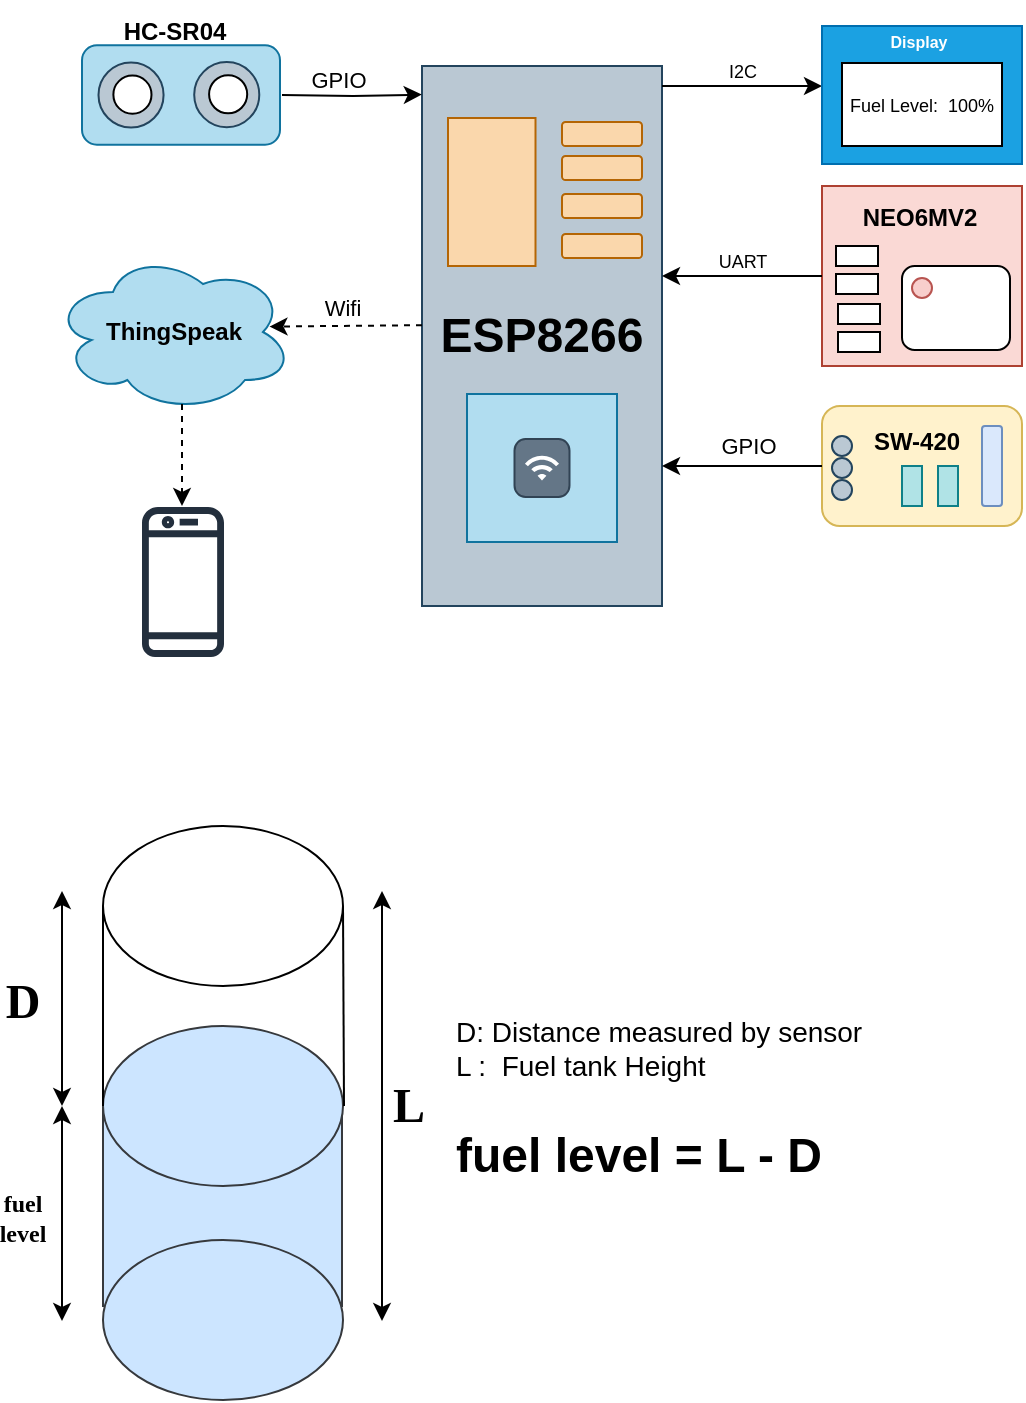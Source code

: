 <mxfile version="24.7.8">
  <diagram name="Page-1" id="eJpjv4vASID9CQYgzOMT">
    <mxGraphModel dx="707" dy="470" grid="1" gridSize="10" guides="1" tooltips="1" connect="1" arrows="1" fold="1" page="1" pageScale="1" pageWidth="2000" pageHeight="2000" math="0" shadow="0">
      <root>
        <mxCell id="0" />
        <mxCell id="1" parent="0" />
        <mxCell id="4gEAP7wL-UCpWRWXfb-O-86" value="" style="rounded=0;whiteSpace=wrap;html=1;fillColor=#cce5ff;strokeColor=#36393d;" vertex="1" parent="1">
          <mxGeometry x="120.5" y="650" width="119.5" height="100" as="geometry" />
        </mxCell>
        <mxCell id="4gEAP7wL-UCpWRWXfb-O-1" value="&lt;font style=&quot;font-size: 24px;&quot;&gt;&lt;b style=&quot;&quot;&gt;ESP8266&lt;/b&gt;&lt;/font&gt;" style="rounded=0;whiteSpace=wrap;html=1;fillColor=#bac8d3;strokeColor=#23445d;" vertex="1" parent="1">
          <mxGeometry x="280" y="130" width="120" height="270" as="geometry" />
        </mxCell>
        <mxCell id="4gEAP7wL-UCpWRWXfb-O-4" value="" style="endArrow=classic;html=1;rounded=0;" edge="1" parent="1">
          <mxGeometry width="50" height="50" relative="1" as="geometry">
            <mxPoint x="400" y="140" as="sourcePoint" />
            <mxPoint x="480" y="140" as="targetPoint" />
          </mxGeometry>
        </mxCell>
        <mxCell id="4gEAP7wL-UCpWRWXfb-O-5" value="&lt;font style=&quot;font-size: 9px;&quot;&gt;I2C&lt;/font&gt;" style="edgeLabel;html=1;align=center;verticalAlign=middle;resizable=0;points=[];" vertex="1" connectable="0" parent="4gEAP7wL-UCpWRWXfb-O-4">
          <mxGeometry x="-0.009" y="-2" relative="1" as="geometry">
            <mxPoint y="-10" as="offset" />
          </mxGeometry>
        </mxCell>
        <mxCell id="4gEAP7wL-UCpWRWXfb-O-6" value="" style="rounded=0;whiteSpace=wrap;html=1;fillColor=#1ba1e2;strokeColor=#006EAF;fontColor=#ffffff;" vertex="1" parent="1">
          <mxGeometry x="480" y="110" width="100" height="69" as="geometry" />
        </mxCell>
        <mxCell id="4gEAP7wL-UCpWRWXfb-O-7" value="&lt;font style=&quot;font-size: 9px;&quot;&gt;Fuel Level:&amp;nbsp; 100%&lt;/font&gt;" style="rounded=0;whiteSpace=wrap;html=1;align=center;" vertex="1" parent="1">
          <mxGeometry x="490" y="128.5" width="80" height="41.5" as="geometry" />
        </mxCell>
        <mxCell id="4gEAP7wL-UCpWRWXfb-O-8" value="&lt;font color=&quot;#ffffff&quot; style=&quot;font-size: 8px;&quot;&gt;&lt;b&gt;Display&lt;/b&gt;&lt;/font&gt;" style="text;html=1;align=center;verticalAlign=middle;resizable=0;points=[];autosize=1;strokeColor=none;fillColor=none;" vertex="1" parent="1">
          <mxGeometry x="503" y="102" width="50" height="30" as="geometry" />
        </mxCell>
        <mxCell id="4gEAP7wL-UCpWRWXfb-O-9" value="" style="rounded=0;whiteSpace=wrap;html=1;fillColor=#fad9d5;strokeColor=#ae4132;" vertex="1" parent="1">
          <mxGeometry x="480" y="190" width="100" height="90" as="geometry" />
        </mxCell>
        <mxCell id="4gEAP7wL-UCpWRWXfb-O-10" value="" style="rounded=1;whiteSpace=wrap;html=1;" vertex="1" parent="1">
          <mxGeometry x="520" y="230" width="54" height="42" as="geometry" />
        </mxCell>
        <mxCell id="4gEAP7wL-UCpWRWXfb-O-11" value="" style="ellipse;whiteSpace=wrap;html=1;aspect=fixed;fillColor=#f8cecc;strokeColor=#b85450;" vertex="1" parent="1">
          <mxGeometry x="525" y="236" width="10" height="10" as="geometry" />
        </mxCell>
        <mxCell id="4gEAP7wL-UCpWRWXfb-O-12" value="" style="endArrow=classic;html=1;rounded=0;exitX=0;exitY=0.5;exitDx=0;exitDy=0;entryX=1;entryY=0.5;entryDx=0;entryDy=0;" edge="1" parent="1" source="4gEAP7wL-UCpWRWXfb-O-9">
          <mxGeometry width="50" height="50" relative="1" as="geometry">
            <mxPoint x="320" y="270" as="sourcePoint" />
            <mxPoint x="400" y="235" as="targetPoint" />
          </mxGeometry>
        </mxCell>
        <mxCell id="4gEAP7wL-UCpWRWXfb-O-13" value="&lt;font style=&quot;font-size: 9px;&quot;&gt;UART&lt;/font&gt;" style="edgeLabel;html=1;align=center;verticalAlign=middle;resizable=0;points=[];" vertex="1" connectable="0" parent="4gEAP7wL-UCpWRWXfb-O-12">
          <mxGeometry x="-0.101" y="-1" relative="1" as="geometry">
            <mxPoint x="-4" y="-7" as="offset" />
          </mxGeometry>
        </mxCell>
        <mxCell id="4gEAP7wL-UCpWRWXfb-O-14" value="&lt;b&gt;NEO6MV2&lt;/b&gt;" style="text;html=1;align=center;verticalAlign=middle;whiteSpace=wrap;rounded=0;" vertex="1" parent="1">
          <mxGeometry x="499" y="191" width="60" height="30" as="geometry" />
        </mxCell>
        <mxCell id="4gEAP7wL-UCpWRWXfb-O-17" value="" style="rounded=0;whiteSpace=wrap;html=1;" vertex="1" parent="1">
          <mxGeometry x="487" y="220" width="21" height="10" as="geometry" />
        </mxCell>
        <mxCell id="4gEAP7wL-UCpWRWXfb-O-18" value="" style="rounded=0;whiteSpace=wrap;html=1;" vertex="1" parent="1">
          <mxGeometry x="487" y="234" width="21" height="10" as="geometry" />
        </mxCell>
        <mxCell id="4gEAP7wL-UCpWRWXfb-O-19" value="" style="rounded=0;whiteSpace=wrap;html=1;" vertex="1" parent="1">
          <mxGeometry x="488" y="249" width="21" height="10" as="geometry" />
        </mxCell>
        <mxCell id="4gEAP7wL-UCpWRWXfb-O-20" value="" style="rounded=0;whiteSpace=wrap;html=1;" vertex="1" parent="1">
          <mxGeometry x="488" y="263" width="21" height="10" as="geometry" />
        </mxCell>
        <mxCell id="4gEAP7wL-UCpWRWXfb-O-22" value="" style="rounded=1;whiteSpace=wrap;html=1;fillColor=#fff2cc;strokeColor=#d6b656;" vertex="1" parent="1">
          <mxGeometry x="480" y="300" width="100" height="60" as="geometry" />
        </mxCell>
        <mxCell id="4gEAP7wL-UCpWRWXfb-O-25" value="" style="endArrow=classic;html=1;rounded=0;exitX=0;exitY=0.5;exitDx=0;exitDy=0;" edge="1" parent="1" source="4gEAP7wL-UCpWRWXfb-O-22">
          <mxGeometry width="50" height="50" relative="1" as="geometry">
            <mxPoint x="400" y="310" as="sourcePoint" />
            <mxPoint x="400" y="330" as="targetPoint" />
          </mxGeometry>
        </mxCell>
        <mxCell id="4gEAP7wL-UCpWRWXfb-O-49" value="GPIO" style="edgeLabel;html=1;align=center;verticalAlign=middle;resizable=0;points=[];" vertex="1" connectable="0" parent="4gEAP7wL-UCpWRWXfb-O-25">
          <mxGeometry x="-0.069" y="-1" relative="1" as="geometry">
            <mxPoint y="-9" as="offset" />
          </mxGeometry>
        </mxCell>
        <mxCell id="4gEAP7wL-UCpWRWXfb-O-29" value="" style="rounded=1;whiteSpace=wrap;html=1;fillColor=#dae8fc;strokeColor=#6c8ebf;" vertex="1" parent="1">
          <mxGeometry x="560" y="310" width="10" height="40" as="geometry" />
        </mxCell>
        <mxCell id="4gEAP7wL-UCpWRWXfb-O-30" value="&lt;font style=&quot;font-size: 12px;&quot;&gt;&lt;b&gt;SW-420&lt;/b&gt;&lt;/font&gt;" style="text;html=1;align=center;verticalAlign=middle;resizable=0;points=[];autosize=1;strokeColor=none;fillColor=none;" vertex="1" parent="1">
          <mxGeometry x="492" y="303" width="70" height="30" as="geometry" />
        </mxCell>
        <mxCell id="4gEAP7wL-UCpWRWXfb-O-33" value="" style="rounded=0;whiteSpace=wrap;html=1;fillColor=#b0e3e6;rotation=0;strokeColor=#0e8088;" vertex="1" parent="1">
          <mxGeometry x="520" y="330" width="10" height="20" as="geometry" />
        </mxCell>
        <mxCell id="4gEAP7wL-UCpWRWXfb-O-34" value="" style="rounded=0;whiteSpace=wrap;html=1;fillColor=#b0e3e6;rotation=0;strokeColor=#0e8088;" vertex="1" parent="1">
          <mxGeometry x="538" y="330" width="10" height="20" as="geometry" />
        </mxCell>
        <mxCell id="4gEAP7wL-UCpWRWXfb-O-35" value="" style="ellipse;whiteSpace=wrap;html=1;aspect=fixed;fillColor=#bac8d3;strokeColor=#23445d;" vertex="1" parent="1">
          <mxGeometry x="485" y="315" width="10" height="10" as="geometry" />
        </mxCell>
        <mxCell id="4gEAP7wL-UCpWRWXfb-O-36" value="" style="ellipse;whiteSpace=wrap;html=1;aspect=fixed;fillColor=#bac8d3;strokeColor=#23445d;" vertex="1" parent="1">
          <mxGeometry x="485" y="326" width="10" height="10" as="geometry" />
        </mxCell>
        <mxCell id="4gEAP7wL-UCpWRWXfb-O-37" value="" style="ellipse;whiteSpace=wrap;html=1;aspect=fixed;fillColor=#bac8d3;strokeColor=#23445d;" vertex="1" parent="1">
          <mxGeometry x="485" y="337" width="10" height="10" as="geometry" />
        </mxCell>
        <mxCell id="4gEAP7wL-UCpWRWXfb-O-41" value="" style="rounded=0;whiteSpace=wrap;html=1;fillColor=#b1ddf0;strokeColor=#10739e;" vertex="1" parent="1">
          <mxGeometry x="302.5" y="294" width="75" height="74" as="geometry" />
        </mxCell>
        <mxCell id="4gEAP7wL-UCpWRWXfb-O-43" value="" style="rounded=1;whiteSpace=wrap;html=1;fillColor=#fad7ac;strokeColor=#b46504;" vertex="1" parent="1">
          <mxGeometry x="350" y="158" width="40" height="12" as="geometry" />
        </mxCell>
        <mxCell id="4gEAP7wL-UCpWRWXfb-O-44" value="" style="rounded=1;whiteSpace=wrap;html=1;fillColor=#fad7ac;strokeColor=#b46504;" vertex="1" parent="1">
          <mxGeometry x="350" y="175" width="40" height="12" as="geometry" />
        </mxCell>
        <mxCell id="4gEAP7wL-UCpWRWXfb-O-45" value="" style="rounded=1;whiteSpace=wrap;html=1;fillColor=#fad7ac;strokeColor=#b46504;" vertex="1" parent="1">
          <mxGeometry x="350" y="194" width="40" height="12" as="geometry" />
        </mxCell>
        <mxCell id="4gEAP7wL-UCpWRWXfb-O-46" value="" style="rounded=1;whiteSpace=wrap;html=1;fillColor=#fad7ac;strokeColor=#b46504;" vertex="1" parent="1">
          <mxGeometry x="350" y="214" width="40" height="12" as="geometry" />
        </mxCell>
        <mxCell id="4gEAP7wL-UCpWRWXfb-O-47" value="" style="html=1;strokeWidth=1;shadow=0;dashed=0;shape=mxgraph.ios7.misc.wifi;buttonText=;strokeColor2=#222222;fontSize=8;verticalLabelPosition=bottom;verticalAlign=top;align=center;sketch=0;fillColor=#647687;fontColor=#ffffff;strokeColor=#314354;" vertex="1" parent="1">
          <mxGeometry x="326.25" y="316.5" width="27.5" height="29" as="geometry" />
        </mxCell>
        <mxCell id="4gEAP7wL-UCpWRWXfb-O-52" value="" style="rounded=0;whiteSpace=wrap;html=1;fillColor=#fad7ac;strokeColor=#b46504;" vertex="1" parent="1">
          <mxGeometry x="293" y="156" width="43.75" height="74" as="geometry" />
        </mxCell>
        <mxCell id="4gEAP7wL-UCpWRWXfb-O-63" style="edgeStyle=orthogonalEdgeStyle;rounded=0;orthogonalLoop=1;jettySize=auto;html=1;exitX=1;exitY=0.5;exitDx=0;exitDy=0;entryX=-0.001;entryY=0.053;entryDx=0;entryDy=0;entryPerimeter=0;" edge="1" parent="1" target="4gEAP7wL-UCpWRWXfb-O-1">
          <mxGeometry relative="1" as="geometry">
            <mxPoint x="210" y="144.48" as="sourcePoint" />
          </mxGeometry>
        </mxCell>
        <mxCell id="4gEAP7wL-UCpWRWXfb-O-64" value="GPIO" style="edgeLabel;html=1;align=center;verticalAlign=middle;resizable=0;points=[];" vertex="1" connectable="0" parent="4gEAP7wL-UCpWRWXfb-O-63">
          <mxGeometry x="-0.377" y="-1" relative="1" as="geometry">
            <mxPoint x="6" y="-9" as="offset" />
          </mxGeometry>
        </mxCell>
        <mxCell id="4gEAP7wL-UCpWRWXfb-O-66" value="" style="group" vertex="1" connectable="0" parent="1">
          <mxGeometry x="110" y="119.63" width="99" height="49.74" as="geometry" />
        </mxCell>
        <mxCell id="4gEAP7wL-UCpWRWXfb-O-65" value="" style="rounded=1;whiteSpace=wrap;html=1;fillColor=#b1ddf0;strokeColor=#10739e;" vertex="1" parent="4gEAP7wL-UCpWRWXfb-O-66">
          <mxGeometry width="99" height="49.74" as="geometry" />
        </mxCell>
        <mxCell id="4gEAP7wL-UCpWRWXfb-O-54" value="" style="ellipse;whiteSpace=wrap;html=1;aspect=fixed;fillColor=#bac8d3;strokeColor=#23445d;" vertex="1" parent="4gEAP7wL-UCpWRWXfb-O-66">
          <mxGeometry x="8.25" y="8.595" width="32.542" height="32.542" as="geometry" />
        </mxCell>
        <mxCell id="4gEAP7wL-UCpWRWXfb-O-57" value="" style="ellipse;whiteSpace=wrap;html=1;aspect=fixed;" vertex="1" parent="4gEAP7wL-UCpWRWXfb-O-66">
          <mxGeometry x="15.692" y="15.164" width="19.054" height="19.054" as="geometry" />
        </mxCell>
        <mxCell id="4gEAP7wL-UCpWRWXfb-O-58" value="" style="ellipse;whiteSpace=wrap;html=1;aspect=fixed;fillColor=#bac8d3;strokeColor=#23445d;" vertex="1" parent="4gEAP7wL-UCpWRWXfb-O-66">
          <mxGeometry x="56.1" y="8.416" width="32.542" height="32.542" as="geometry" />
        </mxCell>
        <mxCell id="4gEAP7wL-UCpWRWXfb-O-59" value="" style="ellipse;whiteSpace=wrap;html=1;aspect=fixed;" vertex="1" parent="4gEAP7wL-UCpWRWXfb-O-66">
          <mxGeometry x="63.542" y="14.984" width="19.054" height="19.054" as="geometry" />
        </mxCell>
        <mxCell id="4gEAP7wL-UCpWRWXfb-O-68" value="&lt;b&gt;HC-SR04&lt;/b&gt;" style="text;html=1;align=center;verticalAlign=middle;resizable=0;points=[];autosize=1;strokeColor=none;fillColor=none;" vertex="1" parent="1">
          <mxGeometry x="120.5" y="97.5" width="70" height="30" as="geometry" />
        </mxCell>
        <mxCell id="4gEAP7wL-UCpWRWXfb-O-69" value="&lt;b&gt;ThingSpeak&lt;/b&gt;" style="ellipse;shape=cloud;whiteSpace=wrap;html=1;fillColor=#b1ddf0;strokeColor=#10739e;" vertex="1" parent="1">
          <mxGeometry x="95.5" y="223" width="120" height="80" as="geometry" />
        </mxCell>
        <mxCell id="4gEAP7wL-UCpWRWXfb-O-70" value="" style="endArrow=classic;html=1;rounded=0;exitX=0;exitY=0.48;exitDx=0;exitDy=0;exitPerimeter=0;entryX=0.902;entryY=0.466;entryDx=0;entryDy=0;entryPerimeter=0;dashed=1;" edge="1" parent="1" source="4gEAP7wL-UCpWRWXfb-O-1" target="4gEAP7wL-UCpWRWXfb-O-69">
          <mxGeometry width="50" height="50" relative="1" as="geometry">
            <mxPoint x="280" y="262.48" as="sourcePoint" />
            <mxPoint x="220" y="260" as="targetPoint" />
          </mxGeometry>
        </mxCell>
        <mxCell id="4gEAP7wL-UCpWRWXfb-O-71" value="Wifi" style="edgeLabel;html=1;align=center;verticalAlign=middle;resizable=0;points=[];" vertex="1" connectable="0" parent="4gEAP7wL-UCpWRWXfb-O-70">
          <mxGeometry x="0.084" y="-2" relative="1" as="geometry">
            <mxPoint x="1" y="-7" as="offset" />
          </mxGeometry>
        </mxCell>
        <mxCell id="4gEAP7wL-UCpWRWXfb-O-74" value="" style="sketch=0;outlineConnect=0;fontColor=#232F3E;gradientColor=none;fillColor=#232F3D;strokeColor=none;dashed=0;verticalLabelPosition=bottom;verticalAlign=top;align=center;html=1;fontSize=12;fontStyle=0;aspect=fixed;pointerEvents=1;shape=mxgraph.aws4.mobile_client;" vertex="1" parent="1">
          <mxGeometry x="140" y="349" width="41" height="78" as="geometry" />
        </mxCell>
        <mxCell id="4gEAP7wL-UCpWRWXfb-O-75" value="" style="endArrow=classic;html=1;rounded=0;dashed=1;" edge="1" parent="1">
          <mxGeometry width="50" height="50" relative="1" as="geometry">
            <mxPoint x="160" y="299" as="sourcePoint" />
            <mxPoint x="160" y="350" as="targetPoint" />
          </mxGeometry>
        </mxCell>
        <mxCell id="4gEAP7wL-UCpWRWXfb-O-77" value="" style="ellipse;whiteSpace=wrap;html=1;" vertex="1" parent="1">
          <mxGeometry x="120.5" y="510" width="120" height="80" as="geometry" />
        </mxCell>
        <mxCell id="4gEAP7wL-UCpWRWXfb-O-80" value="" style="ellipse;whiteSpace=wrap;html=1;fillColor=#cce5ff;strokeColor=#36393d;" vertex="1" parent="1">
          <mxGeometry x="120.5" y="717" width="120" height="80" as="geometry" />
        </mxCell>
        <mxCell id="4gEAP7wL-UCpWRWXfb-O-81" value="" style="ellipse;whiteSpace=wrap;html=1;fillColor=#cce5ff;strokeColor=#36393d;" vertex="1" parent="1">
          <mxGeometry x="120.5" y="610" width="120" height="80" as="geometry" />
        </mxCell>
        <mxCell id="4gEAP7wL-UCpWRWXfb-O-82" value="" style="endArrow=none;html=1;rounded=0;exitX=1;exitY=0.5;exitDx=0;exitDy=0;" edge="1" parent="1">
          <mxGeometry width="50" height="50" relative="1" as="geometry">
            <mxPoint x="241.0" y="650" as="sourcePoint" />
            <mxPoint x="240.5" y="550" as="targetPoint" />
          </mxGeometry>
        </mxCell>
        <mxCell id="4gEAP7wL-UCpWRWXfb-O-83" value="" style="endArrow=none;html=1;rounded=0;exitX=0;exitY=0.5;exitDx=0;exitDy=0;" edge="1" parent="1" source="4gEAP7wL-UCpWRWXfb-O-81">
          <mxGeometry width="50" height="50" relative="1" as="geometry">
            <mxPoint x="70.5" y="600" as="sourcePoint" />
            <mxPoint x="120.5" y="550" as="targetPoint" />
          </mxGeometry>
        </mxCell>
        <mxCell id="4gEAP7wL-UCpWRWXfb-O-88" value="" style="endArrow=classic;startArrow=classic;html=1;rounded=0;" edge="1" parent="1">
          <mxGeometry width="50" height="50" relative="1" as="geometry">
            <mxPoint x="260" y="757.5" as="sourcePoint" />
            <mxPoint x="260" y="542.5" as="targetPoint" />
          </mxGeometry>
        </mxCell>
        <mxCell id="4gEAP7wL-UCpWRWXfb-O-91" value="&lt;font face=&quot;Lucida Console&quot;&gt;&lt;span style=&quot;font-size: 24px;&quot;&gt;&lt;b&gt;L&lt;/b&gt;&lt;/span&gt;&lt;/font&gt;" style="edgeLabel;html=1;align=center;verticalAlign=middle;resizable=0;points=[];" vertex="1" connectable="0" parent="4gEAP7wL-UCpWRWXfb-O-88">
          <mxGeometry x="0.009" y="2" relative="1" as="geometry">
            <mxPoint x="15" y="1" as="offset" />
          </mxGeometry>
        </mxCell>
        <mxCell id="4gEAP7wL-UCpWRWXfb-O-94" value="" style="endArrow=classic;startArrow=classic;html=1;rounded=0;" edge="1" parent="1">
          <mxGeometry width="50" height="50" relative="1" as="geometry">
            <mxPoint x="100" y="757.5" as="sourcePoint" />
            <mxPoint x="100" y="650" as="targetPoint" />
          </mxGeometry>
        </mxCell>
        <mxCell id="4gEAP7wL-UCpWRWXfb-O-95" value="&lt;font style=&quot;font-size: 12px;&quot; face=&quot;Lucida Console&quot;&gt;&lt;b style=&quot;&quot;&gt;fuel&lt;/b&gt;&lt;/font&gt;&lt;div&gt;&lt;font style=&quot;font-size: 12px;&quot; face=&quot;Lucida Console&quot;&gt;&lt;b style=&quot;&quot;&gt;level&lt;/b&gt;&lt;/font&gt;&lt;/div&gt;" style="edgeLabel;html=1;align=center;verticalAlign=middle;resizable=0;points=[];" vertex="1" connectable="0" parent="4gEAP7wL-UCpWRWXfb-O-94">
          <mxGeometry x="0.009" y="2" relative="1" as="geometry">
            <mxPoint x="-18" y="2" as="offset" />
          </mxGeometry>
        </mxCell>
        <mxCell id="4gEAP7wL-UCpWRWXfb-O-96" value="" style="endArrow=classic;startArrow=classic;html=1;rounded=0;" edge="1" parent="1">
          <mxGeometry width="50" height="50" relative="1" as="geometry">
            <mxPoint x="100" y="650" as="sourcePoint" />
            <mxPoint x="100" y="542.5" as="targetPoint" />
          </mxGeometry>
        </mxCell>
        <mxCell id="4gEAP7wL-UCpWRWXfb-O-97" value="&lt;font face=&quot;Lucida Console&quot;&gt;&lt;span style=&quot;font-size: 24px;&quot;&gt;&lt;b&gt;D&lt;/b&gt;&lt;/span&gt;&lt;/font&gt;" style="edgeLabel;html=1;align=center;verticalAlign=middle;resizable=0;points=[];" vertex="1" connectable="0" parent="4gEAP7wL-UCpWRWXfb-O-96">
          <mxGeometry x="0.009" y="2" relative="1" as="geometry">
            <mxPoint x="-18" y="2" as="offset" />
          </mxGeometry>
        </mxCell>
        <mxCell id="4gEAP7wL-UCpWRWXfb-O-98" value="&lt;font style=&quot;font-size: 14px;&quot;&gt;D: Distance measured by sensor&lt;/font&gt;&lt;div style=&quot;font-size: 14px;&quot;&gt;&lt;font style=&quot;font-size: 14px;&quot;&gt;L :&amp;nbsp; Fuel tank Height&lt;/font&gt;&lt;/div&gt;" style="text;html=1;align=left;verticalAlign=middle;resizable=0;points=[];autosize=1;strokeColor=none;fillColor=none;" vertex="1" parent="1">
          <mxGeometry x="294.5" y="596" width="230" height="50" as="geometry" />
        </mxCell>
        <mxCell id="4gEAP7wL-UCpWRWXfb-O-99" value="&lt;b&gt;&lt;font style=&quot;font-size: 24px;&quot;&gt;fuel level = L - D&lt;/font&gt;&lt;/b&gt;" style="text;html=1;align=left;verticalAlign=middle;whiteSpace=wrap;rounded=0;" vertex="1" parent="1">
          <mxGeometry x="294.5" y="660" width="267.5" height="30" as="geometry" />
        </mxCell>
      </root>
    </mxGraphModel>
  </diagram>
</mxfile>
